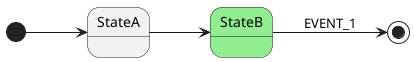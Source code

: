 @startuml
left to right direction

state StateB #LightGreen

[*] --> StateA
StateA --> StateB
StateB --> [*]: EVENT_1

@enduml